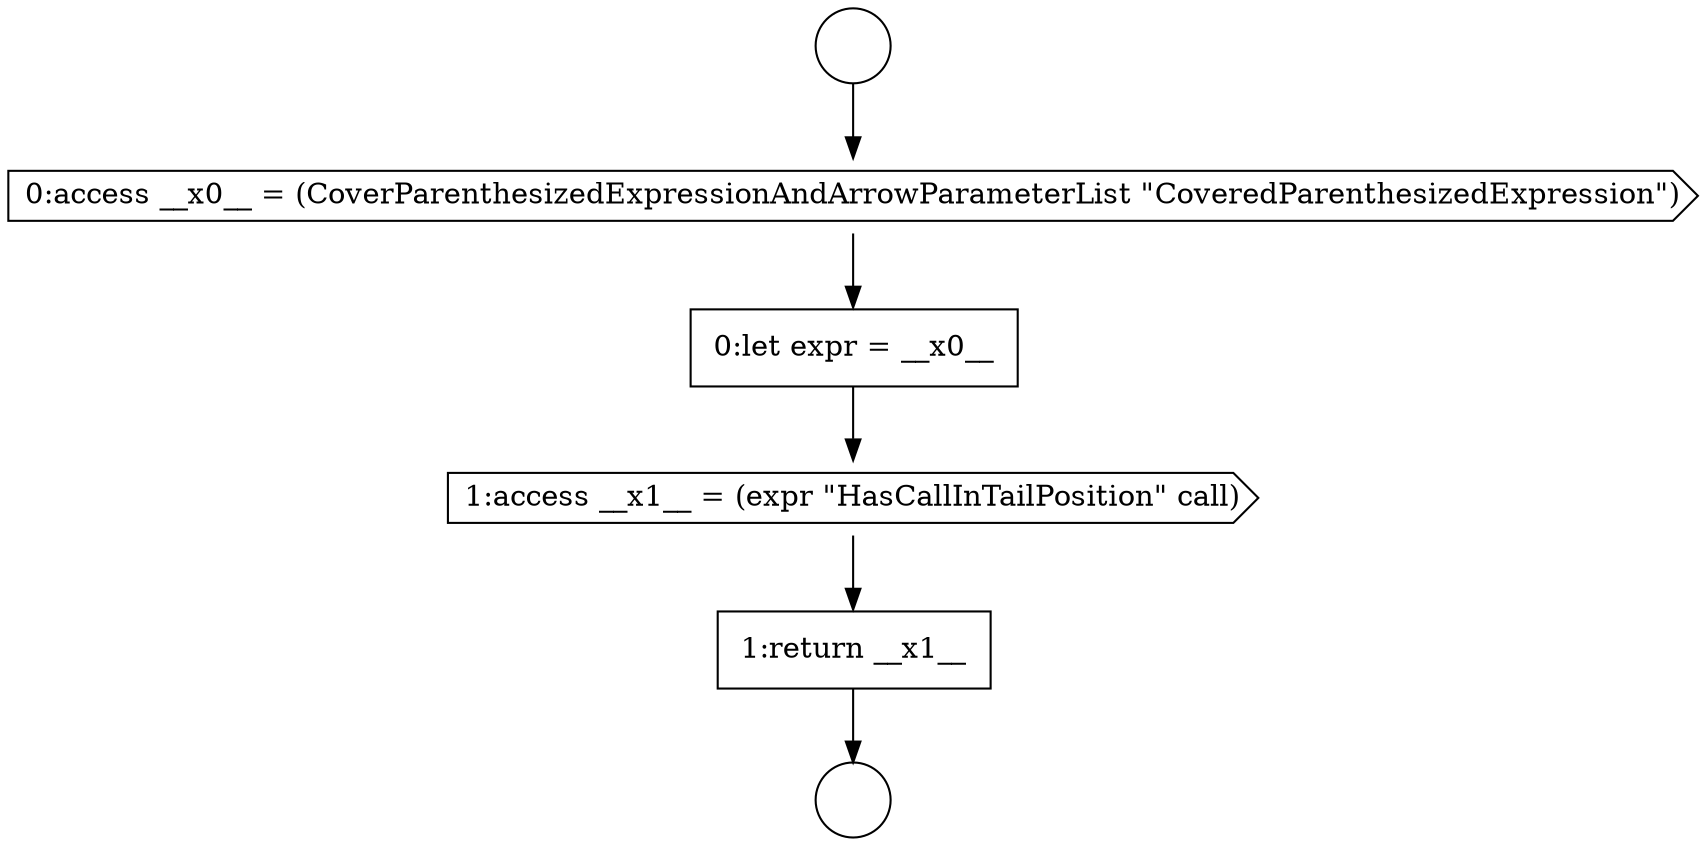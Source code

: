 digraph {
  node9278 [shape=cds, label=<<font color="black">0:access __x0__ = (CoverParenthesizedExpressionAndArrowParameterList &quot;CoveredParenthesizedExpression&quot;)</font>> color="black" fillcolor="white" style=filled]
  node9277 [shape=circle label=" " color="black" fillcolor="white" style=filled]
  node9280 [shape=cds, label=<<font color="black">1:access __x1__ = (expr &quot;HasCallInTailPosition&quot; call)</font>> color="black" fillcolor="white" style=filled]
  node9276 [shape=circle label=" " color="black" fillcolor="white" style=filled]
  node9281 [shape=none, margin=0, label=<<font color="black">
    <table border="0" cellborder="1" cellspacing="0" cellpadding="10">
      <tr><td align="left">1:return __x1__</td></tr>
    </table>
  </font>> color="black" fillcolor="white" style=filled]
  node9279 [shape=none, margin=0, label=<<font color="black">
    <table border="0" cellborder="1" cellspacing="0" cellpadding="10">
      <tr><td align="left">0:let expr = __x0__</td></tr>
    </table>
  </font>> color="black" fillcolor="white" style=filled]
  node9281 -> node9277 [ color="black"]
  node9280 -> node9281 [ color="black"]
  node9276 -> node9278 [ color="black"]
  node9279 -> node9280 [ color="black"]
  node9278 -> node9279 [ color="black"]
}
